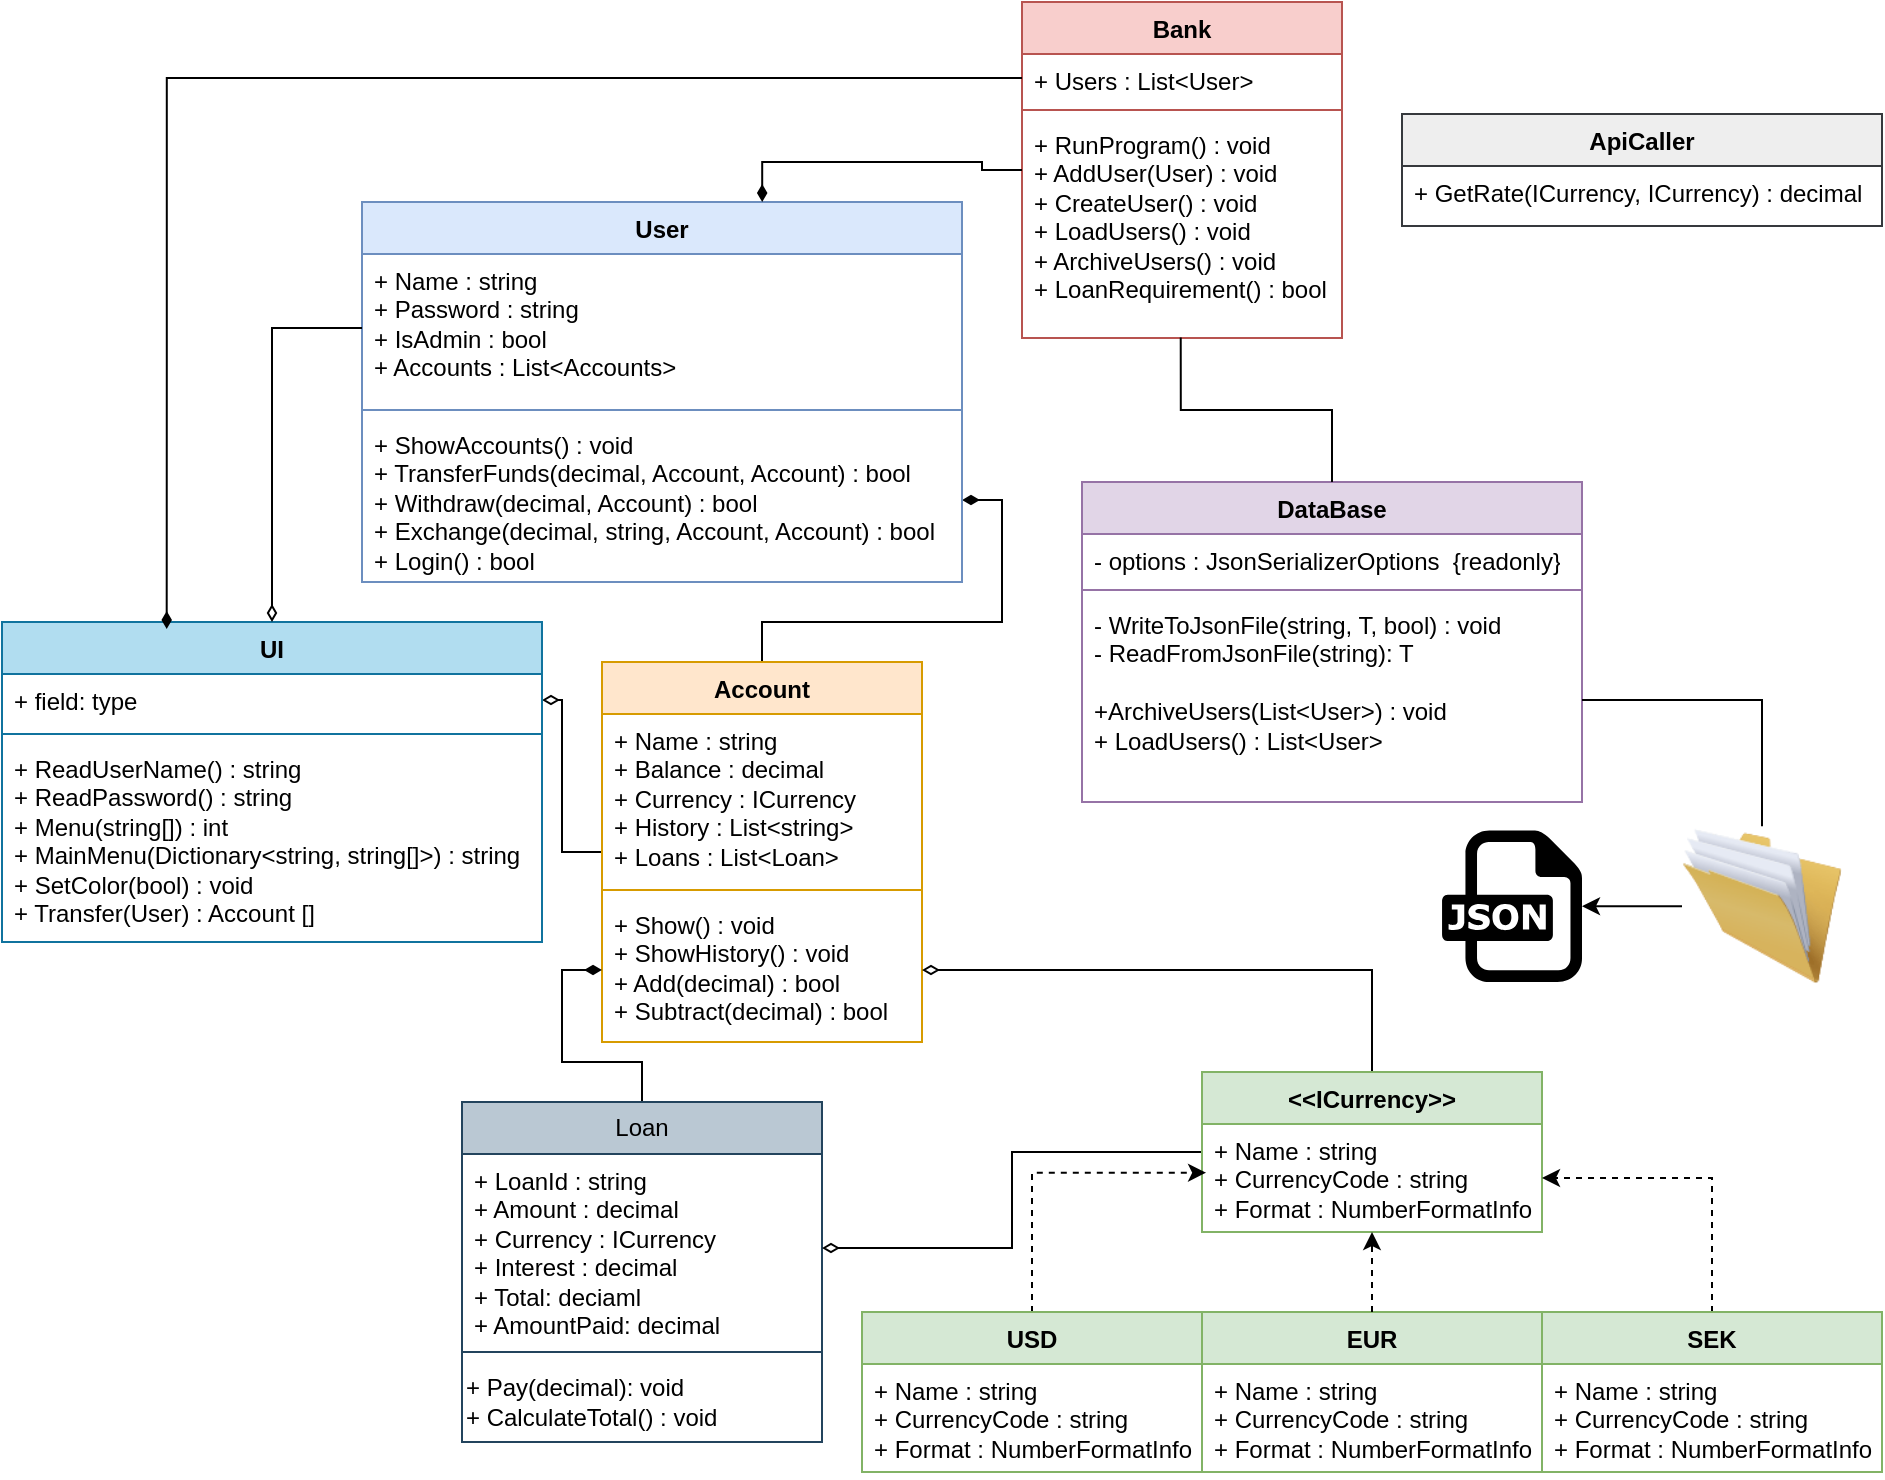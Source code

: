 <mxfile version="24.9.1">
  <diagram name="Sida-1" id="LLwRcQUV-iWhKk2GZlTs">
    <mxGraphModel dx="2506" dy="921" grid="1" gridSize="10" guides="1" tooltips="1" connect="1" arrows="1" fold="1" page="1" pageScale="1" pageWidth="827" pageHeight="1169" math="0" shadow="0">
      <root>
        <mxCell id="0" />
        <mxCell id="1" parent="0" />
        <mxCell id="pzw-wz2uEHUIHefaO9zh-11" style="edgeStyle=orthogonalEdgeStyle;rounded=0;orthogonalLoop=1;jettySize=auto;html=1;endArrow=diamondThin;endFill=1;" parent="1" source="-3MfIwJguE4MF49JpUE5-37" target="pzw-wz2uEHUIHefaO9zh-10" edge="1">
          <mxGeometry relative="1" as="geometry" />
        </mxCell>
        <mxCell id="AoLBbodpri9zv-CaXp16-16" style="edgeStyle=orthogonalEdgeStyle;rounded=0;orthogonalLoop=1;jettySize=auto;html=1;endArrow=diamondThin;endFill=0;" parent="1" source="-3MfIwJguE4MF49JpUE5-37" target="pzw-wz2uEHUIHefaO9zh-15" edge="1">
          <mxGeometry relative="1" as="geometry" />
        </mxCell>
        <mxCell id="-3MfIwJguE4MF49JpUE5-37" value="Account" style="swimlane;fontStyle=1;align=center;verticalAlign=top;childLayout=stackLayout;horizontal=1;startSize=26;horizontalStack=0;resizeParent=1;resizeParentMax=0;resizeLast=0;collapsible=1;marginBottom=0;whiteSpace=wrap;html=1;fillColor=#ffe6cc;strokeColor=#d79b00;" parent="1" vertex="1">
          <mxGeometry x="160" y="330" width="160" height="190" as="geometry" />
        </mxCell>
        <mxCell id="-3MfIwJguE4MF49JpUE5-38" value="+ Name : string&lt;div&gt;&lt;span style=&quot;background-color: initial;&quot;&gt;+ Balance : decimal&lt;/span&gt;&lt;div&gt;+ Currency : ICurrency&lt;/div&gt;&lt;div&gt;+ History : List&amp;lt;string&amp;gt;&lt;/div&gt;&lt;div&gt;+ Loans : List&amp;lt;Loan&amp;gt;&lt;/div&gt;&lt;/div&gt;" style="text;strokeColor=none;fillColor=none;align=left;verticalAlign=top;spacingLeft=4;spacingRight=4;overflow=hidden;rotatable=0;points=[[0,0.5],[1,0.5]];portConstraint=eastwest;whiteSpace=wrap;html=1;" parent="-3MfIwJguE4MF49JpUE5-37" vertex="1">
          <mxGeometry y="26" width="160" height="84" as="geometry" />
        </mxCell>
        <mxCell id="-3MfIwJguE4MF49JpUE5-39" value="" style="line;strokeWidth=1;fillColor=none;align=left;verticalAlign=middle;spacingTop=-1;spacingLeft=3;spacingRight=3;rotatable=0;labelPosition=right;points=[];portConstraint=eastwest;strokeColor=inherit;" parent="-3MfIwJguE4MF49JpUE5-37" vertex="1">
          <mxGeometry y="110" width="160" height="8" as="geometry" />
        </mxCell>
        <mxCell id="-3MfIwJguE4MF49JpUE5-40" value="+ Show() : void&lt;div&gt;+ ShowHistory() : void&lt;/div&gt;&lt;div&gt;+ Add(decimal) : bool&lt;/div&gt;&lt;div&gt;+ Subtract(decimal) : bool&lt;/div&gt;" style="text;strokeColor=none;fillColor=none;align=left;verticalAlign=top;spacingLeft=4;spacingRight=4;overflow=hidden;rotatable=0;points=[[0,0.5],[1,0.5]];portConstraint=eastwest;whiteSpace=wrap;html=1;" parent="-3MfIwJguE4MF49JpUE5-37" vertex="1">
          <mxGeometry y="118" width="160" height="72" as="geometry" />
        </mxCell>
        <mxCell id="-3MfIwJguE4MF49JpUE5-49" value="Bank" style="swimlane;fontStyle=1;align=center;verticalAlign=top;childLayout=stackLayout;horizontal=1;startSize=26;horizontalStack=0;resizeParent=1;resizeParentMax=0;resizeLast=0;collapsible=1;marginBottom=0;whiteSpace=wrap;html=1;fillColor=#f8cecc;strokeColor=#b85450;" parent="1" vertex="1">
          <mxGeometry x="370" width="160" height="168" as="geometry" />
        </mxCell>
        <mxCell id="-3MfIwJguE4MF49JpUE5-50" value="+ Users : List&amp;lt;User&amp;gt;" style="text;strokeColor=none;fillColor=none;align=left;verticalAlign=top;spacingLeft=4;spacingRight=4;overflow=hidden;rotatable=0;points=[[0,0.5],[1,0.5]];portConstraint=eastwest;whiteSpace=wrap;html=1;" parent="-3MfIwJguE4MF49JpUE5-49" vertex="1">
          <mxGeometry y="26" width="160" height="24" as="geometry" />
        </mxCell>
        <mxCell id="-3MfIwJguE4MF49JpUE5-53" value="" style="line;strokeWidth=1;fillColor=none;align=left;verticalAlign=middle;spacingTop=-1;spacingLeft=3;spacingRight=3;rotatable=0;labelPosition=right;points=[];portConstraint=eastwest;strokeColor=inherit;" parent="-3MfIwJguE4MF49JpUE5-49" vertex="1">
          <mxGeometry y="50" width="160" height="8" as="geometry" />
        </mxCell>
        <mxCell id="-3MfIwJguE4MF49JpUE5-52" value="+ RunProgram() : void&lt;div&gt;+ AddUser(User) : void&lt;/div&gt;&lt;div&gt;+ CreateUser() : void&lt;/div&gt;&lt;div&gt;+ LoadUsers() : void&lt;/div&gt;&lt;div&gt;+ ArchiveUsers() : void&lt;/div&gt;&lt;div&gt;+ LoanRequirement() : bool&lt;/div&gt;" style="text;strokeColor=none;fillColor=none;align=left;verticalAlign=top;spacingLeft=4;spacingRight=4;overflow=hidden;rotatable=0;points=[[0,0.5],[1,0.5]];portConstraint=eastwest;whiteSpace=wrap;html=1;" parent="-3MfIwJguE4MF49JpUE5-49" vertex="1">
          <mxGeometry y="58" width="160" height="110" as="geometry" />
        </mxCell>
        <mxCell id="OuYfMwiPj5RRIvVf8Grc-1" value="DataBase" style="swimlane;fontStyle=1;align=center;verticalAlign=top;childLayout=stackLayout;horizontal=1;startSize=26;horizontalStack=0;resizeParent=1;resizeParentMax=0;resizeLast=0;collapsible=1;marginBottom=0;whiteSpace=wrap;html=1;fillColor=#e1d5e7;strokeColor=#9673a6;" parent="1" vertex="1">
          <mxGeometry x="400" y="240" width="250" height="160" as="geometry" />
        </mxCell>
        <mxCell id="OuYfMwiPj5RRIvVf8Grc-2" value="- options : JsonSerializerOptions&amp;nbsp; {readonly}" style="text;strokeColor=none;fillColor=none;align=left;verticalAlign=top;spacingLeft=4;spacingRight=4;overflow=hidden;rotatable=0;points=[[0,0.5],[1,0.5]];portConstraint=eastwest;whiteSpace=wrap;html=1;" parent="OuYfMwiPj5RRIvVf8Grc-1" vertex="1">
          <mxGeometry y="26" width="250" height="24" as="geometry" />
        </mxCell>
        <mxCell id="OuYfMwiPj5RRIvVf8Grc-3" value="" style="line;strokeWidth=1;fillColor=none;align=left;verticalAlign=middle;spacingTop=-1;spacingLeft=3;spacingRight=3;rotatable=0;labelPosition=right;points=[];portConstraint=eastwest;strokeColor=inherit;" parent="OuYfMwiPj5RRIvVf8Grc-1" vertex="1">
          <mxGeometry y="50" width="250" height="8" as="geometry" />
        </mxCell>
        <mxCell id="OuYfMwiPj5RRIvVf8Grc-4" value="- WriteToJsonFile(string, T, bool) : void&lt;div&gt;- ReadFromJsonFile(string): T&lt;/div&gt;&lt;div&gt;&lt;br&gt;&lt;div&gt;+ArchiveUsers(List&amp;lt;User&amp;gt;) : void&lt;/div&gt;&lt;/div&gt;&lt;div&gt;+ LoadUsers() : List&amp;lt;User&amp;gt;&lt;/div&gt;" style="text;strokeColor=none;fillColor=none;align=left;verticalAlign=top;spacingLeft=4;spacingRight=4;overflow=hidden;rotatable=0;points=[[0,0.5],[1,0.5]];portConstraint=eastwest;whiteSpace=wrap;html=1;" parent="OuYfMwiPj5RRIvVf8Grc-1" vertex="1">
          <mxGeometry y="58" width="250" height="102" as="geometry" />
        </mxCell>
        <mxCell id="pzw-wz2uEHUIHefaO9zh-7" value="User" style="swimlane;fontStyle=1;align=center;verticalAlign=top;childLayout=stackLayout;horizontal=1;startSize=26;horizontalStack=0;resizeParent=1;resizeParentMax=0;resizeLast=0;collapsible=1;marginBottom=0;whiteSpace=wrap;html=1;fillColor=#dae8fc;strokeColor=#6c8ebf;" parent="1" vertex="1">
          <mxGeometry x="40" y="100" width="300" height="190" as="geometry" />
        </mxCell>
        <mxCell id="pzw-wz2uEHUIHefaO9zh-8" value="+ Name : string&lt;div&gt;+ Password : string&lt;/div&gt;&lt;div&gt;+ IsAdmin : bool&lt;/div&gt;&lt;div&gt;+ Accounts : List&amp;lt;Accounts&amp;gt;&lt;/div&gt;" style="text;strokeColor=none;fillColor=none;align=left;verticalAlign=top;spacingLeft=4;spacingRight=4;overflow=hidden;rotatable=0;points=[[0,0.5],[1,0.5]];portConstraint=eastwest;whiteSpace=wrap;html=1;" parent="pzw-wz2uEHUIHefaO9zh-7" vertex="1">
          <mxGeometry y="26" width="300" height="74" as="geometry" />
        </mxCell>
        <mxCell id="pzw-wz2uEHUIHefaO9zh-9" value="" style="line;strokeWidth=1;fillColor=none;align=left;verticalAlign=middle;spacingTop=-1;spacingLeft=3;spacingRight=3;rotatable=0;labelPosition=right;points=[];portConstraint=eastwest;strokeColor=inherit;" parent="pzw-wz2uEHUIHefaO9zh-7" vertex="1">
          <mxGeometry y="100" width="300" height="8" as="geometry" />
        </mxCell>
        <mxCell id="pzw-wz2uEHUIHefaO9zh-10" value="+ ShowAccounts() : void&lt;div&gt;+ TransferFunds(decimal, Account, Account) : bool&lt;/div&gt;&lt;div&gt;+ Withdraw(decimal, Account) : bool&lt;/div&gt;&lt;div&gt;+ Exchange(decimal, string, Account, Account) : bool&lt;/div&gt;&lt;div&gt;+ Login() : bool&amp;nbsp;&lt;/div&gt;" style="text;strokeColor=none;fillColor=none;align=left;verticalAlign=top;spacingLeft=4;spacingRight=4;overflow=hidden;rotatable=0;points=[[0,0.5],[1,0.5]];portConstraint=eastwest;whiteSpace=wrap;html=1;" parent="pzw-wz2uEHUIHefaO9zh-7" vertex="1">
          <mxGeometry y="108" width="300" height="82" as="geometry" />
        </mxCell>
        <mxCell id="pzw-wz2uEHUIHefaO9zh-12" style="edgeStyle=orthogonalEdgeStyle;rounded=0;orthogonalLoop=1;jettySize=auto;html=1;entryX=0.667;entryY=0;entryDx=0;entryDy=0;entryPerimeter=0;endArrow=diamondThin;endFill=1;" parent="1" source="-3MfIwJguE4MF49JpUE5-49" target="pzw-wz2uEHUIHefaO9zh-7" edge="1">
          <mxGeometry relative="1" as="geometry" />
        </mxCell>
        <mxCell id="pzw-wz2uEHUIHefaO9zh-14" value="UI" style="swimlane;fontStyle=1;align=center;verticalAlign=top;childLayout=stackLayout;horizontal=1;startSize=26;horizontalStack=0;resizeParent=1;resizeParentMax=0;resizeLast=0;collapsible=1;marginBottom=0;whiteSpace=wrap;html=1;fillColor=#b1ddf0;strokeColor=#10739e;" parent="1" vertex="1">
          <mxGeometry x="-140" y="310" width="270" height="160" as="geometry" />
        </mxCell>
        <mxCell id="pzw-wz2uEHUIHefaO9zh-15" value="+ field: type" style="text;strokeColor=none;fillColor=none;align=left;verticalAlign=top;spacingLeft=4;spacingRight=4;overflow=hidden;rotatable=0;points=[[0,0.5],[1,0.5]];portConstraint=eastwest;whiteSpace=wrap;html=1;" parent="pzw-wz2uEHUIHefaO9zh-14" vertex="1">
          <mxGeometry y="26" width="270" height="26" as="geometry" />
        </mxCell>
        <mxCell id="pzw-wz2uEHUIHefaO9zh-16" value="" style="line;strokeWidth=1;fillColor=none;align=left;verticalAlign=middle;spacingTop=-1;spacingLeft=3;spacingRight=3;rotatable=0;labelPosition=right;points=[];portConstraint=eastwest;strokeColor=inherit;" parent="pzw-wz2uEHUIHefaO9zh-14" vertex="1">
          <mxGeometry y="52" width="270" height="8" as="geometry" />
        </mxCell>
        <mxCell id="pzw-wz2uEHUIHefaO9zh-17" value="+ ReadUserName() : string&lt;div&gt;+ ReadPassword() : string&lt;/div&gt;&lt;div&gt;+ Menu(string[]) : int&lt;/div&gt;&lt;div&gt;+ MainMenu(Dictionary&amp;lt;string, string[]&amp;gt;) : string&lt;/div&gt;&lt;div&gt;+ SetColor(bool) : void&lt;/div&gt;&lt;div&gt;+ Transfer(User&lt;span style=&quot;background-color: initial;&quot;&gt;) : Account []&lt;/span&gt;&lt;/div&gt;&lt;div&gt;&lt;br&gt;&lt;/div&gt;" style="text;strokeColor=none;fillColor=none;align=left;verticalAlign=top;spacingLeft=4;spacingRight=4;overflow=hidden;rotatable=0;points=[[0,0.5],[1,0.5]];portConstraint=eastwest;whiteSpace=wrap;html=1;" parent="pzw-wz2uEHUIHefaO9zh-14" vertex="1">
          <mxGeometry y="60" width="270" height="100" as="geometry" />
        </mxCell>
        <mxCell id="UMMniM_WDo99d7-dq7OB-11" style="edgeStyle=orthogonalEdgeStyle;rounded=0;orthogonalLoop=1;jettySize=auto;html=1;" parent="1" source="UMMniM_WDo99d7-dq7OB-3" target="UMMniM_WDo99d7-dq7OB-9" edge="1">
          <mxGeometry relative="1" as="geometry" />
        </mxCell>
        <mxCell id="UMMniM_WDo99d7-dq7OB-3" value="" style="image;html=1;image=img/lib/clip_art/general/Full_Folder_128x128.png" parent="1" vertex="1">
          <mxGeometry x="700" y="412.1" width="80" height="80" as="geometry" />
        </mxCell>
        <mxCell id="UMMniM_WDo99d7-dq7OB-4" style="edgeStyle=orthogonalEdgeStyle;rounded=0;orthogonalLoop=1;jettySize=auto;html=1;entryX=0.5;entryY=0;entryDx=0;entryDy=0;endArrow=none;endFill=0;" parent="1" source="OuYfMwiPj5RRIvVf8Grc-4" target="UMMniM_WDo99d7-dq7OB-3" edge="1">
          <mxGeometry relative="1" as="geometry" />
        </mxCell>
        <mxCell id="UMMniM_WDo99d7-dq7OB-9" value="" style="dashed=0;outlineConnect=0;html=1;align=center;labelPosition=center;verticalLabelPosition=bottom;verticalAlign=top;shape=mxgraph.weblogos.json" parent="1" vertex="1">
          <mxGeometry x="580" y="414.2" width="70" height="75.8" as="geometry" />
        </mxCell>
        <mxCell id="CRlg4w2pdIGQZEJ0_wfm-20" style="edgeStyle=orthogonalEdgeStyle;rounded=0;orthogonalLoop=1;jettySize=auto;html=1;entryX=0;entryY=0.5;entryDx=0;entryDy=0;endArrow=diamondThin;endFill=1;" edge="1" parent="1" source="AoLBbodpri9zv-CaXp16-2" target="-3MfIwJguE4MF49JpUE5-40">
          <mxGeometry relative="1" as="geometry" />
        </mxCell>
        <mxCell id="AoLBbodpri9zv-CaXp16-2" value="Loan" style="swimlane;fontStyle=0;childLayout=stackLayout;horizontal=1;startSize=26;fillColor=#bac8d3;horizontalStack=0;resizeParent=1;resizeParentMax=0;resizeLast=0;collapsible=1;marginBottom=0;whiteSpace=wrap;html=1;strokeColor=#23445d;" parent="1" vertex="1">
          <mxGeometry x="90" y="550" width="180" height="170" as="geometry" />
        </mxCell>
        <mxCell id="AoLBbodpri9zv-CaXp16-3" value="+ LoanId : string&lt;div&gt;+ Amount : decimal&lt;br&gt;&lt;div&gt;+ Currency : ICurrency&lt;br&gt;&lt;div&gt;+ Interest : decimal&lt;/div&gt;&lt;div&gt;+ Total: deciaml&lt;/div&gt;&lt;div&gt;+ AmountPaid: decimal&lt;/div&gt;&lt;/div&gt;&lt;/div&gt;&lt;div&gt;&lt;br&gt;&lt;/div&gt;" style="text;strokeColor=none;fillColor=none;align=left;verticalAlign=top;spacingLeft=4;spacingRight=4;overflow=hidden;rotatable=0;points=[[0,0.5],[1,0.5]];portConstraint=eastwest;whiteSpace=wrap;html=1;" parent="AoLBbodpri9zv-CaXp16-2" vertex="1">
          <mxGeometry y="26" width="180" height="94" as="geometry" />
        </mxCell>
        <mxCell id="ERKn1DIxRcRQwM_Xs17e-7" value="" style="line;strokeWidth=1;rotatable=0;dashed=0;labelPosition=right;align=left;verticalAlign=middle;spacingTop=0;spacingLeft=6;points=[];portConstraint=eastwest;fillColor=#bac8d3;strokeColor=#23445d;" parent="AoLBbodpri9zv-CaXp16-2" vertex="1">
          <mxGeometry y="120" width="180" height="10" as="geometry" />
        </mxCell>
        <mxCell id="ERKn1DIxRcRQwM_Xs17e-4" value="+ Pay(decimal): void&lt;div&gt;+ CalculateTotal() : void&lt;/div&gt;" style="text;html=1;align=left;verticalAlign=middle;whiteSpace=wrap;rounded=0;" parent="AoLBbodpri9zv-CaXp16-2" vertex="1">
          <mxGeometry y="130" width="180" height="40" as="geometry" />
        </mxCell>
        <mxCell id="AoLBbodpri9zv-CaXp16-10" value="ApiCaller" style="swimlane;fontStyle=1;align=center;verticalAlign=top;childLayout=stackLayout;horizontal=1;startSize=26;horizontalStack=0;resizeParent=1;resizeParentMax=0;resizeLast=0;collapsible=1;marginBottom=0;whiteSpace=wrap;html=1;fillColor=#eeeeee;strokeColor=#36393d;" parent="1" vertex="1">
          <mxGeometry x="560" y="56" width="240" height="56" as="geometry" />
        </mxCell>
        <mxCell id="AoLBbodpri9zv-CaXp16-13" value="&lt;div&gt;+ GetRate(ICurrency, ICurrency) : decimal&lt;/div&gt;" style="text;strokeColor=none;fillColor=none;align=left;verticalAlign=top;spacingLeft=4;spacingRight=4;overflow=hidden;rotatable=0;points=[[0,0.5],[1,0.5]];portConstraint=eastwest;whiteSpace=wrap;html=1;" parent="AoLBbodpri9zv-CaXp16-10" vertex="1">
          <mxGeometry y="26" width="240" height="30" as="geometry" />
        </mxCell>
        <mxCell id="AoLBbodpri9zv-CaXp16-15" style="edgeStyle=orthogonalEdgeStyle;rounded=0;orthogonalLoop=1;jettySize=auto;html=1;entryX=0.5;entryY=0;entryDx=0;entryDy=0;endArrow=diamondThin;endFill=0;" parent="1" source="pzw-wz2uEHUIHefaO9zh-8" target="pzw-wz2uEHUIHefaO9zh-14" edge="1">
          <mxGeometry relative="1" as="geometry" />
        </mxCell>
        <mxCell id="AoLBbodpri9zv-CaXp16-18" style="edgeStyle=orthogonalEdgeStyle;rounded=0;orthogonalLoop=1;jettySize=auto;html=1;entryX=0.496;entryY=0.998;entryDx=0;entryDy=0;entryPerimeter=0;endArrow=none;endFill=0;" parent="1" source="OuYfMwiPj5RRIvVf8Grc-1" target="-3MfIwJguE4MF49JpUE5-52" edge="1">
          <mxGeometry relative="1" as="geometry" />
        </mxCell>
        <mxCell id="CRlg4w2pdIGQZEJ0_wfm-24" style="edgeStyle=orthogonalEdgeStyle;rounded=0;orthogonalLoop=1;jettySize=auto;html=1;endArrow=diamondThin;endFill=0;" edge="1" parent="1" source="CRlg4w2pdIGQZEJ0_wfm-1" target="-3MfIwJguE4MF49JpUE5-40">
          <mxGeometry relative="1" as="geometry" />
        </mxCell>
        <mxCell id="CRlg4w2pdIGQZEJ0_wfm-25" style="edgeStyle=orthogonalEdgeStyle;rounded=0;orthogonalLoop=1;jettySize=auto;html=1;entryX=1;entryY=0.5;entryDx=0;entryDy=0;endArrow=diamondThin;endFill=0;" edge="1" parent="1" source="CRlg4w2pdIGQZEJ0_wfm-1" target="AoLBbodpri9zv-CaXp16-3">
          <mxGeometry relative="1" as="geometry" />
        </mxCell>
        <mxCell id="CRlg4w2pdIGQZEJ0_wfm-1" value="&amp;lt;&amp;lt;ICurrency&amp;gt;&amp;gt;" style="swimlane;fontStyle=1;align=center;verticalAlign=top;childLayout=stackLayout;horizontal=1;startSize=26;horizontalStack=0;resizeParent=1;resizeParentMax=0;resizeLast=0;collapsible=1;marginBottom=0;whiteSpace=wrap;html=1;fillColor=#d5e8d4;strokeColor=#82b366;" vertex="1" parent="1">
          <mxGeometry x="460" y="535" width="170" height="80" as="geometry" />
        </mxCell>
        <mxCell id="CRlg4w2pdIGQZEJ0_wfm-2" value="+ Name : string&lt;div&gt;+ CurrencyCode : string&lt;/div&gt;&lt;div&gt;+ Format : NumberFormatInfo&lt;/div&gt;" style="text;strokeColor=none;fillColor=none;align=left;verticalAlign=top;spacingLeft=4;spacingRight=4;overflow=hidden;rotatable=0;points=[[0,0.5],[1,0.5]];portConstraint=eastwest;whiteSpace=wrap;html=1;" vertex="1" parent="CRlg4w2pdIGQZEJ0_wfm-1">
          <mxGeometry y="26" width="170" height="54" as="geometry" />
        </mxCell>
        <mxCell id="CRlg4w2pdIGQZEJ0_wfm-5" style="edgeStyle=orthogonalEdgeStyle;rounded=0;orthogonalLoop=1;jettySize=auto;html=1;entryX=0.012;entryY=0.451;entryDx=0;entryDy=0;dashed=1;entryPerimeter=0;" edge="1" parent="1" source="CRlg4w2pdIGQZEJ0_wfm-6" target="CRlg4w2pdIGQZEJ0_wfm-2">
          <mxGeometry relative="1" as="geometry">
            <mxPoint x="460" y="606.0" as="targetPoint" />
          </mxGeometry>
        </mxCell>
        <mxCell id="CRlg4w2pdIGQZEJ0_wfm-6" value="USD" style="swimlane;fontStyle=1;align=center;verticalAlign=top;childLayout=stackLayout;horizontal=1;startSize=26;horizontalStack=0;resizeParent=1;resizeParentMax=0;resizeLast=0;collapsible=1;marginBottom=0;whiteSpace=wrap;html=1;fillColor=#d5e8d4;strokeColor=#82b366;" vertex="1" parent="1">
          <mxGeometry x="290" y="655" width="170" height="80" as="geometry" />
        </mxCell>
        <mxCell id="CRlg4w2pdIGQZEJ0_wfm-7" value="+ Name : string&lt;div&gt;+ CurrencyCode : string&lt;/div&gt;&lt;div&gt;+ Format : NumberFormatInfo&lt;/div&gt;" style="text;strokeColor=none;fillColor=none;align=left;verticalAlign=top;spacingLeft=4;spacingRight=4;overflow=hidden;rotatable=0;points=[[0,0.5],[1,0.5]];portConstraint=eastwest;whiteSpace=wrap;html=1;" vertex="1" parent="CRlg4w2pdIGQZEJ0_wfm-6">
          <mxGeometry y="26" width="170" height="54" as="geometry" />
        </mxCell>
        <mxCell id="CRlg4w2pdIGQZEJ0_wfm-10" value="EUR" style="swimlane;fontStyle=1;align=center;verticalAlign=top;childLayout=stackLayout;horizontal=1;startSize=26;horizontalStack=0;resizeParent=1;resizeParentMax=0;resizeLast=0;collapsible=1;marginBottom=0;whiteSpace=wrap;html=1;fillColor=#d5e8d4;strokeColor=#82b366;" vertex="1" parent="1">
          <mxGeometry x="460" y="655" width="170" height="80" as="geometry" />
        </mxCell>
        <mxCell id="CRlg4w2pdIGQZEJ0_wfm-11" value="+ Name : string&lt;div&gt;+ CurrencyCode : string&lt;/div&gt;&lt;div&gt;+ Format : NumberFormatInfo&lt;/div&gt;" style="text;strokeColor=none;fillColor=none;align=left;verticalAlign=top;spacingLeft=4;spacingRight=4;overflow=hidden;rotatable=0;points=[[0,0.5],[1,0.5]];portConstraint=eastwest;whiteSpace=wrap;html=1;" vertex="1" parent="CRlg4w2pdIGQZEJ0_wfm-10">
          <mxGeometry y="26" width="170" height="54" as="geometry" />
        </mxCell>
        <mxCell id="CRlg4w2pdIGQZEJ0_wfm-14" style="edgeStyle=orthogonalEdgeStyle;rounded=0;orthogonalLoop=1;jettySize=auto;html=1;dashed=1;" edge="1" parent="1" source="CRlg4w2pdIGQZEJ0_wfm-15" target="CRlg4w2pdIGQZEJ0_wfm-2">
          <mxGeometry relative="1" as="geometry">
            <mxPoint x="620" y="606.0" as="targetPoint" />
          </mxGeometry>
        </mxCell>
        <mxCell id="CRlg4w2pdIGQZEJ0_wfm-15" value="SEK" style="swimlane;fontStyle=1;align=center;verticalAlign=top;childLayout=stackLayout;horizontal=1;startSize=26;horizontalStack=0;resizeParent=1;resizeParentMax=0;resizeLast=0;collapsible=1;marginBottom=0;whiteSpace=wrap;html=1;fillColor=#d5e8d4;strokeColor=#82b366;" vertex="1" parent="1">
          <mxGeometry x="630" y="655" width="170" height="80" as="geometry" />
        </mxCell>
        <mxCell id="CRlg4w2pdIGQZEJ0_wfm-16" value="+ Name : string&lt;div&gt;+ CurrencyCode : string&lt;/div&gt;&lt;div&gt;+ Format : NumberFormatInfo&lt;/div&gt;" style="text;strokeColor=none;fillColor=none;align=left;verticalAlign=top;spacingLeft=4;spacingRight=4;overflow=hidden;rotatable=0;points=[[0,0.5],[1,0.5]];portConstraint=eastwest;whiteSpace=wrap;html=1;" vertex="1" parent="CRlg4w2pdIGQZEJ0_wfm-15">
          <mxGeometry y="26" width="170" height="54" as="geometry" />
        </mxCell>
        <mxCell id="CRlg4w2pdIGQZEJ0_wfm-19" style="edgeStyle=orthogonalEdgeStyle;rounded=0;orthogonalLoop=1;jettySize=auto;html=1;dashed=1;entryX=0.5;entryY=1;entryDx=0;entryDy=0;entryPerimeter=0;" edge="1" parent="1" source="CRlg4w2pdIGQZEJ0_wfm-10" target="CRlg4w2pdIGQZEJ0_wfm-2">
          <mxGeometry relative="1" as="geometry">
            <Array as="points" />
            <mxPoint x="540.034" y="619.0" as="targetPoint" />
          </mxGeometry>
        </mxCell>
        <mxCell id="CRlg4w2pdIGQZEJ0_wfm-26" style="edgeStyle=orthogonalEdgeStyle;rounded=0;orthogonalLoop=1;jettySize=auto;html=1;entryX=0.305;entryY=0.022;entryDx=0;entryDy=0;entryPerimeter=0;endArrow=diamondThin;endFill=1;" edge="1" parent="1" source="-3MfIwJguE4MF49JpUE5-50" target="pzw-wz2uEHUIHefaO9zh-14">
          <mxGeometry relative="1" as="geometry" />
        </mxCell>
      </root>
    </mxGraphModel>
  </diagram>
</mxfile>
